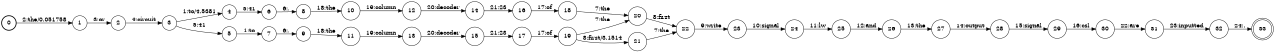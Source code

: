 digraph FST {
rankdir = LR;
size = "8.5,11";
label = "";
center = 1;
orientation = Portrait;
ranksep = "0.4";
nodesep = "0.25";
0 [label = "0", shape = circle, style = bold, fontsize = 14]
	0 -> 1 [label = "2:the/0.051758", fontsize = 14];
1 [label = "1", shape = circle, style = solid, fontsize = 14]
	1 -> 2 [label = "3:or", fontsize = 14];
2 [label = "2", shape = circle, style = solid, fontsize = 14]
	2 -> 3 [label = "4:circuit", fontsize = 14];
3 [label = "3", shape = circle, style = solid, fontsize = 14]
	3 -> 4 [label = "1:to/4.5381", fontsize = 14];
	3 -> 5 [label = "5:41", fontsize = 14];
4 [label = "4", shape = circle, style = solid, fontsize = 14]
	4 -> 6 [label = "5:41", fontsize = 14];
5 [label = "5", shape = circle, style = solid, fontsize = 14]
	5 -> 7 [label = "1:to", fontsize = 14];
6 [label = "6", shape = circle, style = solid, fontsize = 14]
	6 -> 8 [label = "6:,", fontsize = 14];
7 [label = "7", shape = circle, style = solid, fontsize = 14]
	7 -> 9 [label = "6:,", fontsize = 14];
8 [label = "8", shape = circle, style = solid, fontsize = 14]
	8 -> 10 [label = "18:the", fontsize = 14];
9 [label = "9", shape = circle, style = solid, fontsize = 14]
	9 -> 11 [label = "18:the", fontsize = 14];
10 [label = "10", shape = circle, style = solid, fontsize = 14]
	10 -> 12 [label = "19:column", fontsize = 14];
11 [label = "11", shape = circle, style = solid, fontsize = 14]
	11 -> 13 [label = "19:column", fontsize = 14];
12 [label = "12", shape = circle, style = solid, fontsize = 14]
	12 -> 14 [label = "20:decoder", fontsize = 14];
13 [label = "13", shape = circle, style = solid, fontsize = 14]
	13 -> 15 [label = "20:decoder", fontsize = 14];
14 [label = "14", shape = circle, style = solid, fontsize = 14]
	14 -> 16 [label = "21:23", fontsize = 14];
15 [label = "15", shape = circle, style = solid, fontsize = 14]
	15 -> 17 [label = "21:23", fontsize = 14];
16 [label = "16", shape = circle, style = solid, fontsize = 14]
	16 -> 18 [label = "17:of", fontsize = 14];
17 [label = "17", shape = circle, style = solid, fontsize = 14]
	17 -> 19 [label = "17:of", fontsize = 14];
18 [label = "18", shape = circle, style = solid, fontsize = 14]
	18 -> 20 [label = "7:the", fontsize = 14];
19 [label = "19", shape = circle, style = solid, fontsize = 14]
	19 -> 20 [label = "7:the", fontsize = 14];
	19 -> 21 [label = "8:first/3.1514", fontsize = 14];
20 [label = "20", shape = circle, style = solid, fontsize = 14]
	20 -> 22 [label = "8:first", fontsize = 14];
21 [label = "21", shape = circle, style = solid, fontsize = 14]
	21 -> 22 [label = "7:the", fontsize = 14];
22 [label = "22", shape = circle, style = solid, fontsize = 14]
	22 -> 23 [label = "9:write", fontsize = 14];
23 [label = "23", shape = circle, style = solid, fontsize = 14]
	23 -> 24 [label = "10:signal", fontsize = 14];
24 [label = "24", shape = circle, style = solid, fontsize = 14]
	24 -> 25 [label = "11:lw", fontsize = 14];
25 [label = "25", shape = circle, style = solid, fontsize = 14]
	25 -> 26 [label = "12:and", fontsize = 14];
26 [label = "26", shape = circle, style = solid, fontsize = 14]
	26 -> 27 [label = "13:the", fontsize = 14];
27 [label = "27", shape = circle, style = solid, fontsize = 14]
	27 -> 28 [label = "14:output", fontsize = 14];
28 [label = "28", shape = circle, style = solid, fontsize = 14]
	28 -> 29 [label = "15:signal", fontsize = 14];
29 [label = "29", shape = circle, style = solid, fontsize = 14]
	29 -> 30 [label = "16:csl", fontsize = 14];
30 [label = "30", shape = circle, style = solid, fontsize = 14]
	30 -> 31 [label = "22:are", fontsize = 14];
31 [label = "31", shape = circle, style = solid, fontsize = 14]
	31 -> 32 [label = "23:inputted", fontsize = 14];
32 [label = "32", shape = circle, style = solid, fontsize = 14]
	32 -> 33 [label = "24:.", fontsize = 14];
33 [label = "33", shape = doublecircle, style = solid, fontsize = 14]
}
